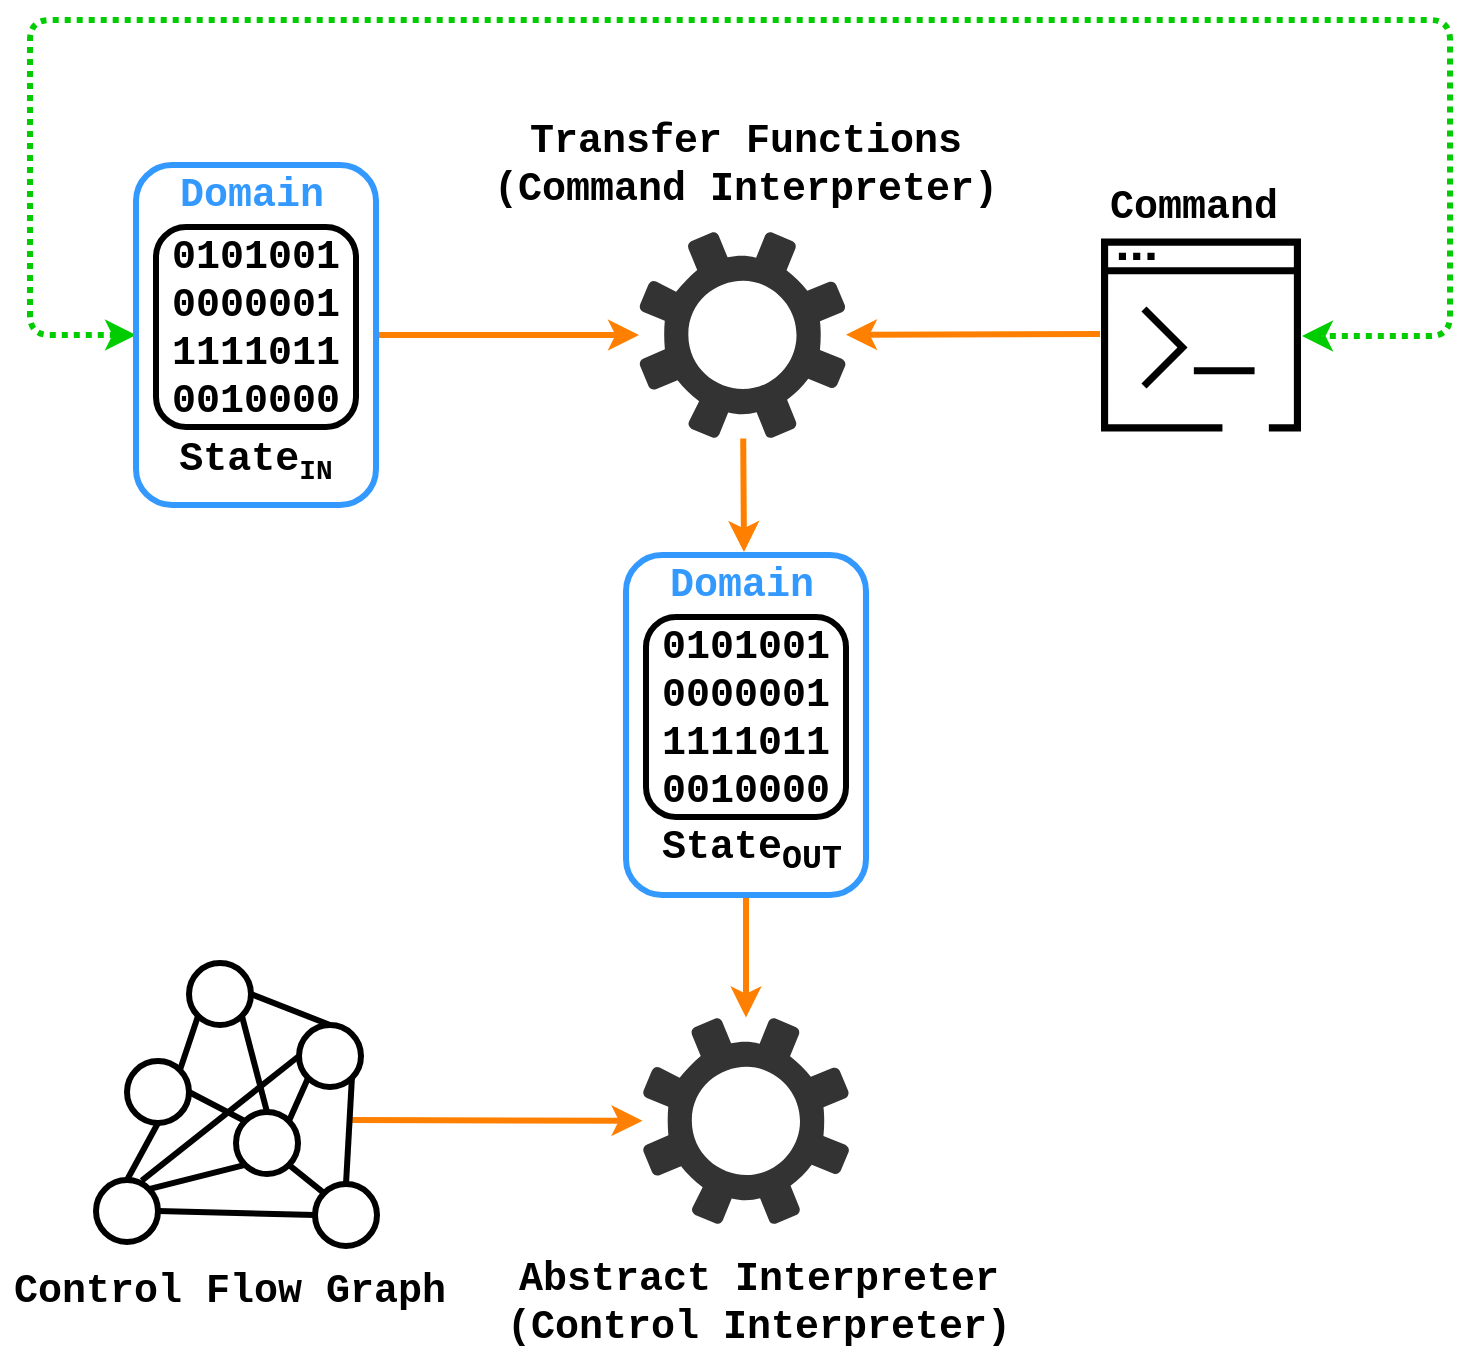 <mxfile version="14.6.9" type="device"><diagram id="wk7u6ldWrJ3CNekJuvCV" name="Page-1"><mxGraphModel dx="981" dy="526" grid="1" gridSize="10" guides="1" tooltips="1" connect="1" arrows="1" fold="1" page="1" pageScale="1" pageWidth="1169" pageHeight="827" math="0" shadow="0"><root><mxCell id="0"/><mxCell id="1" parent="0"/><mxCell id="4ySIvt9IZ8w0N5RjG7OX-28" style="rounded=1;orthogonalLoop=1;jettySize=auto;html=1;startArrow=none;startFill=0;endArrow=classic;endFill=1;strokeColor=#FF8000;strokeWidth=3;fontFamily=Courier New;fontSize=20;" parent="1" source="h1MQgXYe5tFcC1dRocT0-57" edge="1"><mxGeometry relative="1" as="geometry"><mxPoint x="587" y="336" as="targetPoint"/><mxPoint x="586" y="287.5" as="sourcePoint"/></mxGeometry></mxCell><mxCell id="4ySIvt9IZ8w0N5RjG7OX-23" value="Transfer Functions&lt;br&gt;(Command Interpreter)&lt;br&gt;" style="text;html=1;strokeColor=none;fillColor=none;align=center;verticalAlign=middle;whiteSpace=wrap;rounded=0;fontSize=20;fontFamily=Courier New;fontStyle=1" parent="1" vertex="1"><mxGeometry x="456" y="118.5" width="264" height="47" as="geometry"/></mxCell><mxCell id="4ySIvt9IZ8w0N5RjG7OX-27" value="0101001&lt;br&gt;0000001&lt;br&gt;1111011&lt;br&gt;0010000&lt;br&gt;" style="rounded=1;whiteSpace=wrap;html=1;strokeWidth=3;fontFamily=Courier New;fontSize=20;fontStyle=1" parent="1" vertex="1"><mxGeometry x="538" y="368.5" width="100" height="100" as="geometry"/></mxCell><mxCell id="k4La5EBOVdwG24VXDQv--2" value="State&lt;sub&gt;OUT&lt;/sub&gt;&lt;br&gt;" style="text;html=1;strokeColor=none;fillColor=none;align=center;verticalAlign=middle;whiteSpace=wrap;rounded=0;fontSize=20;fontFamily=Courier New;fontStyle=1" parent="1" vertex="1"><mxGeometry x="534" y="471.5" width="114" height="27" as="geometry"/></mxCell><mxCell id="k4La5EBOVdwG24VXDQv--3" value="Domain&lt;br&gt;" style="text;html=1;strokeColor=none;fillColor=none;align=center;verticalAlign=middle;whiteSpace=wrap;rounded=0;fontSize=20;fontFamily=Courier New;fontStyle=1;fontColor=#3399FF;" parent="1" vertex="1"><mxGeometry x="529" y="338.5" width="114" height="27" as="geometry"/></mxCell><mxCell id="k4La5EBOVdwG24VXDQv--5" value="0101001&lt;br&gt;0000001&lt;br&gt;1111011&lt;br&gt;0010000&lt;br&gt;" style="rounded=1;whiteSpace=wrap;html=1;strokeWidth=3;fontFamily=Courier New;fontSize=20;fontStyle=1" parent="1" vertex="1"><mxGeometry x="293" y="173.5" width="100" height="100" as="geometry"/></mxCell><mxCell id="k4La5EBOVdwG24VXDQv--6" value="State&lt;span style=&quot;font-size: 16.667px&quot;&gt;&lt;sub&gt;IN&lt;/sub&gt;&lt;/span&gt;&lt;br&gt;" style="text;html=1;strokeColor=none;fillColor=none;align=center;verticalAlign=middle;whiteSpace=wrap;rounded=0;fontSize=20;fontFamily=Courier New;fontStyle=1" parent="1" vertex="1"><mxGeometry x="286" y="276.5" width="114" height="27" as="geometry"/></mxCell><mxCell id="k4La5EBOVdwG24VXDQv--7" value="Domain&lt;br&gt;" style="text;html=1;strokeColor=none;fillColor=none;align=center;verticalAlign=middle;whiteSpace=wrap;rounded=0;fontSize=20;fontFamily=Courier New;fontStyle=1;fontColor=#3399FF;" parent="1" vertex="1"><mxGeometry x="284" y="143.5" width="114" height="27" as="geometry"/></mxCell><mxCell id="k4La5EBOVdwG24VXDQv--8" style="rounded=1;orthogonalLoop=1;jettySize=auto;html=1;exitX=1;exitY=0.5;exitDx=0;exitDy=0;startArrow=none;startFill=0;endArrow=classic;endFill=1;strokeColor=#FF8000;strokeWidth=3;fontFamily=Courier New;fontSize=20;" parent="1" source="k4La5EBOVdwG24VXDQv--4" target="h1MQgXYe5tFcC1dRocT0-57" edge="1"><mxGeometry relative="1" as="geometry"><mxPoint x="595.714" y="298.071" as="sourcePoint"/><mxPoint x="526" y="227.5" as="targetPoint"/></mxGeometry></mxCell><mxCell id="k4La5EBOVdwG24VXDQv--9" value="" style="outlineConnect=0;gradientDirection=north;dashed=0;verticalLabelPosition=bottom;verticalAlign=top;align=center;html=1;fontSize=12;fontStyle=0;aspect=fixed;shape=mxgraph.aws4.resourceIcon;resIcon=mxgraph.aws4.command_line_interface;rounded=1;shadow=0;glass=0;comic=0;" parent="1" vertex="1"><mxGeometry x="753" y="165" width="125" height="125" as="geometry"/></mxCell><mxCell id="k4La5EBOVdwG24VXDQv--28" value="Command&lt;br&gt;" style="text;html=1;strokeColor=none;fillColor=none;align=center;verticalAlign=middle;whiteSpace=wrap;rounded=0;fontSize=20;fontFamily=Courier New;fontStyle=1" parent="1" vertex="1"><mxGeometry x="744.5" y="147.5" width="134" height="31" as="geometry"/></mxCell><mxCell id="k4La5EBOVdwG24VXDQv--32" style="rounded=1;orthogonalLoop=1;jettySize=auto;html=1;startArrow=classic;startFill=1;endArrow=none;endFill=0;strokeColor=#FF8000;strokeWidth=3;fontFamily=Courier New;fontSize=20;" parent="1" source="h1MQgXYe5tFcC1dRocT0-57" edge="1"><mxGeometry relative="1" as="geometry"><mxPoint x="646" y="227.5" as="sourcePoint"/><mxPoint x="765" y="227" as="targetPoint"/></mxGeometry></mxCell><mxCell id="k4La5EBOVdwG24VXDQv--34" value="Abstract Interpreter&lt;br&gt;(Control Interpreter)&lt;br&gt;" style="text;html=1;strokeColor=none;fillColor=none;align=center;verticalAlign=middle;whiteSpace=wrap;rounded=0;fontSize=20;fontFamily=Courier New;fontStyle=1" parent="1" vertex="1"><mxGeometry x="455" y="687.5" width="279" height="47" as="geometry"/></mxCell><mxCell id="k4La5EBOVdwG24VXDQv--35" style="rounded=1;orthogonalLoop=1;jettySize=auto;html=1;startArrow=none;startFill=0;endArrow=classic;endFill=1;strokeColor=#FF8000;strokeWidth=3;fontFamily=Courier New;fontSize=20;" parent="1" target="h1MQgXYe5tFcC1dRocT0-55" edge="1"><mxGeometry relative="1" as="geometry"><mxPoint x="588" y="507" as="sourcePoint"/><mxPoint x="588" y="560.5" as="targetPoint"/></mxGeometry></mxCell><mxCell id="k4La5EBOVdwG24VXDQv--36" style="rounded=1;orthogonalLoop=1;jettySize=auto;html=1;exitX=0;exitY=0.5;exitDx=0;exitDy=0;startArrow=classic;startFill=1;endArrow=classic;endFill=1;strokeColor=#00CC00;strokeWidth=3;fontFamily=Courier New;fontSize=20;edgeStyle=orthogonalEdgeStyle;dashed=1;dashPattern=1 1;" parent="1" source="k4La5EBOVdwG24VXDQv--4" edge="1"><mxGeometry relative="1" as="geometry"><mxPoint x="595.333" y="298" as="sourcePoint"/><mxPoint x="866" y="228" as="targetPoint"/><Array as="points"><mxPoint x="230" y="228"/><mxPoint x="230" y="70"/><mxPoint x="940" y="70"/><mxPoint x="940" y="228"/></Array></mxGeometry></mxCell><mxCell id="k4La5EBOVdwG24VXDQv--65" style="edgeStyle=none;rounded=0;orthogonalLoop=1;jettySize=auto;html=1;exitX=0;exitY=1;exitDx=0;exitDy=0;entryX=1;entryY=0;entryDx=0;entryDy=0;startArrow=none;startFill=0;endArrow=none;endFill=0;strokeColor=#000000;strokeWidth=3;fontColor=none;" parent="1" source="k4La5EBOVdwG24VXDQv--43" target="k4La5EBOVdwG24VXDQv--47" edge="1"><mxGeometry relative="1" as="geometry"/></mxCell><mxCell id="k4La5EBOVdwG24VXDQv--43" value="" style="ellipse;whiteSpace=wrap;html=1;aspect=fixed;rounded=1;shadow=0;glass=0;comic=0;strokeColor=#000000;strokeWidth=3;fillColor=#ffffff;fontColor=none;" parent="1" vertex="1"><mxGeometry x="309.5" y="541.5" width="31" height="31" as="geometry"/></mxCell><mxCell id="k4La5EBOVdwG24VXDQv--64" style="edgeStyle=none;rounded=0;orthogonalLoop=1;jettySize=auto;html=1;exitX=0.5;exitY=0;exitDx=0;exitDy=0;entryX=1;entryY=0.5;entryDx=0;entryDy=0;startArrow=none;startFill=0;endArrow=none;endFill=0;strokeColor=#000000;strokeWidth=3;fontColor=none;" parent="1" source="k4La5EBOVdwG24VXDQv--46" target="k4La5EBOVdwG24VXDQv--43" edge="1"><mxGeometry relative="1" as="geometry"/></mxCell><mxCell id="k4La5EBOVdwG24VXDQv--46" value="" style="ellipse;whiteSpace=wrap;html=1;aspect=fixed;rounded=1;shadow=0;glass=0;comic=0;strokeColor=#000000;strokeWidth=3;fillColor=#ffffff;fontColor=none;" parent="1" vertex="1"><mxGeometry x="364.5" y="572.5" width="31" height="31" as="geometry"/></mxCell><mxCell id="k4La5EBOVdwG24VXDQv--47" value="" style="ellipse;whiteSpace=wrap;html=1;aspect=fixed;rounded=1;shadow=0;glass=0;comic=0;strokeColor=#000000;strokeWidth=3;fillColor=#ffffff;fontColor=none;" parent="1" vertex="1"><mxGeometry x="278.5" y="590.5" width="31" height="31" as="geometry"/></mxCell><mxCell id="k4La5EBOVdwG24VXDQv--61" style="edgeStyle=none;rounded=0;orthogonalLoop=1;jettySize=auto;html=1;exitX=1;exitY=0;exitDx=0;exitDy=0;entryX=0;entryY=1;entryDx=0;entryDy=0;startArrow=none;startFill=0;endArrow=none;endFill=0;strokeColor=#000000;strokeWidth=3;fontColor=none;" parent="1" source="k4La5EBOVdwG24VXDQv--48" target="k4La5EBOVdwG24VXDQv--46" edge="1"><mxGeometry relative="1" as="geometry"/></mxCell><mxCell id="k4La5EBOVdwG24VXDQv--62" style="edgeStyle=none;rounded=0;orthogonalLoop=1;jettySize=auto;html=1;exitX=0;exitY=0;exitDx=0;exitDy=0;entryX=1;entryY=0.5;entryDx=0;entryDy=0;startArrow=none;startFill=0;endArrow=none;endFill=0;strokeColor=#000000;strokeWidth=3;fontColor=none;" parent="1" source="k4La5EBOVdwG24VXDQv--48" target="k4La5EBOVdwG24VXDQv--47" edge="1"><mxGeometry relative="1" as="geometry"/></mxCell><mxCell id="k4La5EBOVdwG24VXDQv--63" style="edgeStyle=none;rounded=0;orthogonalLoop=1;jettySize=auto;html=1;exitX=0.5;exitY=0;exitDx=0;exitDy=0;entryX=1;entryY=1;entryDx=0;entryDy=0;startArrow=none;startFill=0;endArrow=none;endFill=0;strokeColor=#000000;strokeWidth=3;fontColor=none;" parent="1" source="k4La5EBOVdwG24VXDQv--48" target="k4La5EBOVdwG24VXDQv--43" edge="1"><mxGeometry relative="1" as="geometry"/></mxCell><mxCell id="k4La5EBOVdwG24VXDQv--48" value="" style="ellipse;whiteSpace=wrap;html=1;aspect=fixed;rounded=1;shadow=0;glass=0;comic=0;strokeColor=#000000;strokeWidth=3;fillColor=#ffffff;fontColor=none;" parent="1" vertex="1"><mxGeometry x="333" y="616" width="31" height="31" as="geometry"/></mxCell><mxCell id="k4La5EBOVdwG24VXDQv--59" style="edgeStyle=none;rounded=0;orthogonalLoop=1;jettySize=auto;html=1;exitX=0;exitY=0;exitDx=0;exitDy=0;entryX=1;entryY=1;entryDx=0;entryDy=0;startArrow=none;startFill=0;endArrow=none;endFill=0;strokeColor=#000000;strokeWidth=3;fontColor=none;" parent="1" source="k4La5EBOVdwG24VXDQv--49" target="k4La5EBOVdwG24VXDQv--48" edge="1"><mxGeometry relative="1" as="geometry"/></mxCell><mxCell id="k4La5EBOVdwG24VXDQv--49" value="" style="ellipse;whiteSpace=wrap;html=1;aspect=fixed;rounded=1;shadow=0;glass=0;comic=0;strokeColor=#000000;strokeWidth=3;fillColor=#ffffff;fontColor=none;" parent="1" vertex="1"><mxGeometry x="372.5" y="652" width="31" height="31" as="geometry"/></mxCell><mxCell id="k4La5EBOVdwG24VXDQv--55" style="rounded=0;orthogonalLoop=1;jettySize=auto;html=1;exitX=1;exitY=0.5;exitDx=0;exitDy=0;entryX=0;entryY=0.5;entryDx=0;entryDy=0;startArrow=none;startFill=0;endArrow=none;endFill=0;strokeColor=#000000;fontColor=none;strokeWidth=3;" parent="1" source="k4La5EBOVdwG24VXDQv--52" target="k4La5EBOVdwG24VXDQv--49" edge="1"><mxGeometry relative="1" as="geometry"/></mxCell><mxCell id="k4La5EBOVdwG24VXDQv--56" style="edgeStyle=none;rounded=0;orthogonalLoop=1;jettySize=auto;html=1;exitX=0.5;exitY=0;exitDx=0;exitDy=0;entryX=0.5;entryY=1;entryDx=0;entryDy=0;startArrow=none;startFill=0;endArrow=none;endFill=0;strokeColor=#000000;strokeWidth=3;fontColor=none;" parent="1" source="k4La5EBOVdwG24VXDQv--52" target="k4La5EBOVdwG24VXDQv--47" edge="1"><mxGeometry relative="1" as="geometry"/></mxCell><mxCell id="k4La5EBOVdwG24VXDQv--57" style="edgeStyle=none;rounded=0;orthogonalLoop=1;jettySize=auto;html=1;exitX=1;exitY=0;exitDx=0;exitDy=0;entryX=0;entryY=1;entryDx=0;entryDy=0;startArrow=none;startFill=0;endArrow=none;endFill=0;strokeColor=#000000;strokeWidth=3;fontColor=none;" parent="1" source="k4La5EBOVdwG24VXDQv--52" target="k4La5EBOVdwG24VXDQv--48" edge="1"><mxGeometry relative="1" as="geometry"/></mxCell><mxCell id="k4La5EBOVdwG24VXDQv--58" style="edgeStyle=none;rounded=0;orthogonalLoop=1;jettySize=auto;html=1;exitX=0.738;exitY=0.01;exitDx=0;exitDy=0;entryX=0;entryY=0.5;entryDx=0;entryDy=0;startArrow=none;startFill=0;endArrow=none;endFill=0;strokeColor=#000000;strokeWidth=3;fontColor=none;exitPerimeter=0;" parent="1" source="k4La5EBOVdwG24VXDQv--52" target="k4La5EBOVdwG24VXDQv--46" edge="1"><mxGeometry relative="1" as="geometry"/></mxCell><mxCell id="k4La5EBOVdwG24VXDQv--52" value="" style="ellipse;whiteSpace=wrap;html=1;aspect=fixed;rounded=1;shadow=0;glass=0;comic=0;strokeColor=#000000;strokeWidth=3;fillColor=#ffffff;fontColor=none;" parent="1" vertex="1"><mxGeometry x="263" y="650" width="31" height="31" as="geometry"/></mxCell><mxCell id="k4La5EBOVdwG24VXDQv--66" value="Control Flow Graph&lt;br&gt;" style="text;html=1;strokeColor=none;fillColor=none;align=center;verticalAlign=middle;whiteSpace=wrap;rounded=0;fontSize=20;fontFamily=Courier New;fontStyle=1" parent="1" vertex="1"><mxGeometry x="215" y="694" width="230" height="22" as="geometry"/></mxCell><mxCell id="k4La5EBOVdwG24VXDQv--67" style="rounded=1;orthogonalLoop=1;jettySize=auto;html=1;startArrow=none;startFill=0;endArrow=classic;endFill=1;strokeColor=#FF8000;strokeWidth=3;fontFamily=Courier New;fontSize=20;" parent="1" target="h1MQgXYe5tFcC1dRocT0-55" edge="1"><mxGeometry relative="1" as="geometry"><mxPoint x="390" y="620" as="sourcePoint"/><mxPoint x="528" y="620.5" as="targetPoint"/></mxGeometry></mxCell><mxCell id="k4La5EBOVdwG24VXDQv--60" style="edgeStyle=none;rounded=0;orthogonalLoop=1;jettySize=auto;html=1;exitX=0.5;exitY=0;exitDx=0;exitDy=0;entryX=1;entryY=1;entryDx=0;entryDy=0;startArrow=none;startFill=0;endArrow=none;endFill=0;strokeColor=#000000;strokeWidth=3;fontColor=none;" parent="1" source="k4La5EBOVdwG24VXDQv--49" target="k4La5EBOVdwG24VXDQv--46" edge="1"><mxGeometry relative="1" as="geometry"/></mxCell><mxCell id="h1MQgXYe5tFcC1dRocT0-55" value="" style="pointerEvents=1;shadow=0;dashed=0;html=1;strokeColor=none;labelPosition=center;verticalLabelPosition=bottom;verticalAlign=top;outlineConnect=0;align=center;shape=mxgraph.office.concepts.settings;aspect=fixed;fillColor=#333333;" vertex="1" parent="1"><mxGeometry x="536.25" y="568.75" width="103.5" height="103.5" as="geometry"/></mxCell><mxCell id="h1MQgXYe5tFcC1dRocT0-57" value="" style="pointerEvents=1;shadow=0;dashed=0;html=1;strokeColor=none;labelPosition=center;verticalLabelPosition=bottom;verticalAlign=top;outlineConnect=0;align=center;shape=mxgraph.office.concepts.settings;aspect=fixed;fillColor=#333333;" vertex="1" parent="1"><mxGeometry x="534.5" y="175.75" width="103.5" height="103.5" as="geometry"/></mxCell><mxCell id="k4La5EBOVdwG24VXDQv--1" value="" style="rounded=1;whiteSpace=wrap;html=1;fillColor=none;strokeColor=#3399FF;strokeWidth=3;glass=0;shadow=0;comic=0;" parent="1" vertex="1"><mxGeometry x="528" y="337.5" width="120" height="170" as="geometry"/></mxCell><mxCell id="k4La5EBOVdwG24VXDQv--4" value="" style="rounded=1;whiteSpace=wrap;html=1;fillColor=none;strokeColor=#3399FF;strokeWidth=3;glass=0;shadow=0;comic=0;" parent="1" vertex="1"><mxGeometry x="283" y="142.5" width="120" height="170" as="geometry"/></mxCell></root></mxGraphModel></diagram></mxfile>